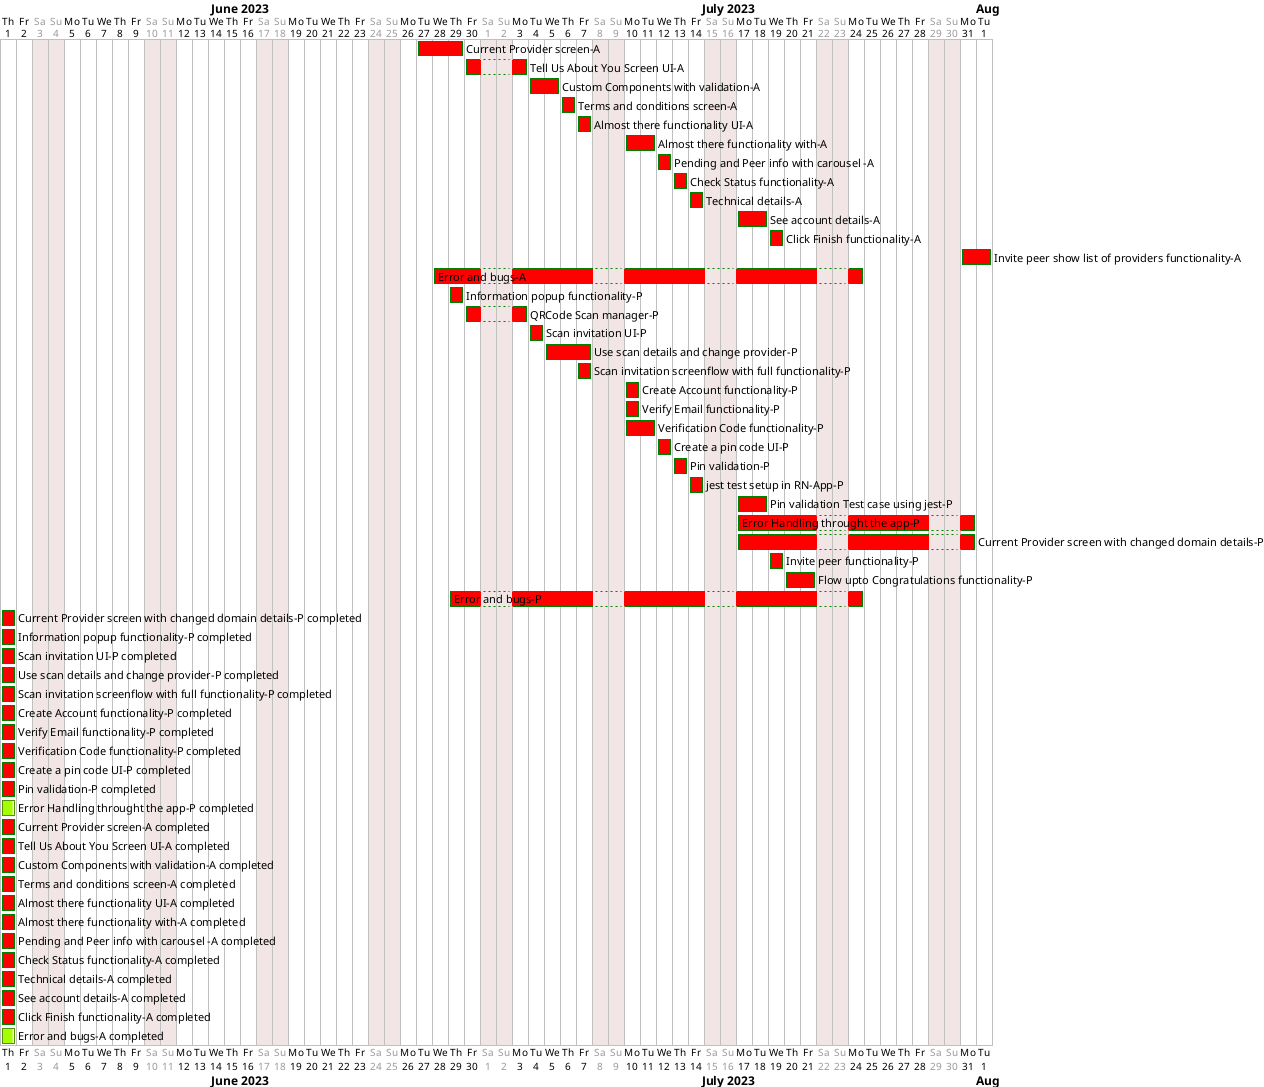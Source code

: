 @startgantt
saturday are closed
sunday are closed

<style>
ganttDiagram {
  task {
    BackGroundColor Red
    LineColor Green 
    unstarted {
      BackGroundColor Fuchsia 
      LineColor FireBrick
    }
    completed {
      BackGroundColor GreenYellow 
      LineColor Green
    }
  }
}
</style>
Project starts 2023-06-01
[Current Provider screen-A] starts 2023-06-27 and ends 2023-06-29
[Tell Us About You Screen UI-A] starts 2023-06-30 and ends 2023-07-03
[Custom Components with validation-A] starts 2023-07-04 and ends 2023-07-05
[Terms and conditions screen-A] starts 2023-07-06 and ends 2023-07-06
[Almost there functionality UI-A] starts 2023-07-07 and ends 2023-07-07
[Almost there functionality with-A] starts 2023-07-10 and ends 2023-07-11
[Pending and Peer info with carousel -A] starts 2023-07-12 and ends 2023-07-12
[Check Status functionality-A] starts 2023-07-13 and ends 2023-07-13
[Technical details-A] starts 2023-07-14 and ends 2023-07-14
[See account details-A] starts 2023-07-17 and ends 2023-07-18
[Click Finish functionality-A] starts 2023-07-19 and ends 2023-07-19
[Invite peer show list of providers functionality-A] starts 2023-07-31 and ends 2023-08-01
[Error and bugs-A] starts 2023-06-28 and ends 2023-07-24

[Information popup functionality-P ] starts 2023-06-29 and ends 2023-06-29
[QRCode Scan manager-P] starts 2023-06-30 and ends 2023-07-03
[Scan invitation UI-P] starts 2023-07-04 and ends 2023-07-04
[Use scan details and change provider-P] starts 2023-07-05 and ends 2023-07-07
[Scan invitation screenflow with full functionality-P] starts 2023-07-07 and ends 2023-07-07
[Create Account functionality-P] starts 2023-07-10 and ends 2023-07-10
[Verify Email functionality-P] starts 2023-07-10 and ends 2023-07-10
[Verification Code functionality-P] starts 2023-07-10 and ends 2023-07-11
[Create a pin code UI-P] starts 2023-07-12 and ends 2023-07-12
[Pin validation-P] starts 2023-07-13 and ends 2023-07-13
[jest test setup in RN-App-P] starts 2023-07-14 and ends 2023-07-14
[Pin validation Test case using jest-P] starts 2023-07-17 and ends 2023-07-18
[Error Handling throught the app-P] starts 2023-07-17 and ends 2023-07-31
[Current Provider screen with changed domain details-P] starts 2023-07-17 and ends 2023-07-31

[Invite peer functionality-P] starts 2023-07-19 and ends 2023-07-19
[Flow upto Congratulations functionality-P] starts 2023-07-20 and ends 2023-07-21
[Error and bugs-P] starts 2023-06-29 and ends 2023-07-24

[Current Provider screen with changed domain details-P completed] is 100% completed
[Information popup functionality-P completed] is 100% completed
[Scan invitation UI-P completed] is 100% completed
[Use scan details and change provider-P completed] is 100% completed
[Scan invitation screenflow with full functionality-P completed] is 100% completed
[Create Account functionality-P completed] is 100% completed
[Verify Email functionality-P completed] is 100% completed
[Verification Code functionality-P completed] is 100% completed
[Create a pin code UI-P completed] is 100% completed
[Pin validation-P completed] is 100% completed
[Error Handling throught the app-P completed] is 90% completed

[Current Provider screen-A completed] is 100% completed
[Tell Us About You Screen UI-A completed] is 100% completed
[Custom Components with validation-A completed] is 100% completed
[Terms and conditions screen-A completed] is 100% completed
[Almost there functionality UI-A completed] is 100% completed
[Almost there functionality with-A completed] is 100% completed
[Pending and Peer info with carousel -A completed] is 100% completed
[Check Status functionality-A completed] is 100% completed
[Technical details-A completed] is 100% completed
[See account details-A completed] is 100% completed
[Click Finish functionality-A completed] is 100% completed
[Error and bugs-A completed] is 90% completed

@endgantt
